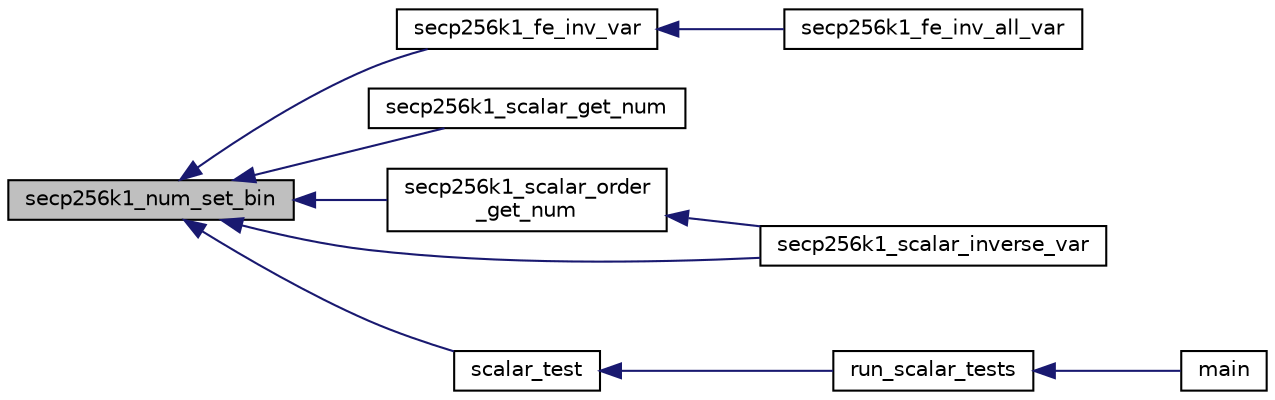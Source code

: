 digraph "secp256k1_num_set_bin"
{
  edge [fontname="Helvetica",fontsize="10",labelfontname="Helvetica",labelfontsize="10"];
  node [fontname="Helvetica",fontsize="10",shape=record];
  rankdir="LR";
  Node71 [label="secp256k1_num_set_bin",height=0.2,width=0.4,color="black", fillcolor="grey75", style="filled", fontcolor="black"];
  Node71 -> Node72 [dir="back",color="midnightblue",fontsize="10",style="solid",fontname="Helvetica"];
  Node72 [label="secp256k1_fe_inv_var",height=0.2,width=0.4,color="black", fillcolor="white", style="filled",URL="$d7/d0b/field__impl_8h.html#a0090ecfb39b34a8965cc16ae1feca5aa"];
  Node72 -> Node73 [dir="back",color="midnightblue",fontsize="10",style="solid",fontname="Helvetica"];
  Node73 [label="secp256k1_fe_inv_all_var",height=0.2,width=0.4,color="black", fillcolor="white", style="filled",URL="$d7/d0b/field__impl_8h.html#a728a757d8960973603be6f3b2aa13f4e"];
  Node71 -> Node74 [dir="back",color="midnightblue",fontsize="10",style="solid",fontname="Helvetica"];
  Node74 [label="secp256k1_scalar_get_num",height=0.2,width=0.4,color="black", fillcolor="white", style="filled",URL="$dd/da5/scalar__impl_8h.html#a75c8cc0159d53eefaf86a296ba882420"];
  Node71 -> Node75 [dir="back",color="midnightblue",fontsize="10",style="solid",fontname="Helvetica"];
  Node75 [label="secp256k1_scalar_order\l_get_num",height=0.2,width=0.4,color="black", fillcolor="white", style="filled",URL="$dd/da5/scalar__impl_8h.html#a54e25150a9e06c01bcc4518b68aa288c",tooltip="secp256k1 curve order, see secp256k1_ecdsa_const_order_as_fe in ecdsa_impl.h "];
  Node75 -> Node76 [dir="back",color="midnightblue",fontsize="10",style="solid",fontname="Helvetica"];
  Node76 [label="secp256k1_scalar_inverse_var",height=0.2,width=0.4,color="black", fillcolor="white", style="filled",URL="$dd/da5/scalar__impl_8h.html#a4a61fe7aed51d7852d651a676e14b0bb"];
  Node71 -> Node76 [dir="back",color="midnightblue",fontsize="10",style="solid",fontname="Helvetica"];
  Node71 -> Node77 [dir="back",color="midnightblue",fontsize="10",style="solid",fontname="Helvetica"];
  Node77 [label="scalar_test",height=0.2,width=0.4,color="black", fillcolor="white", style="filled",URL="$d5/d7f/tests_8c.html#a0ac2e9ed5b8ba27e48fba5150cebfa82"];
  Node77 -> Node78 [dir="back",color="midnightblue",fontsize="10",style="solid",fontname="Helvetica"];
  Node78 [label="run_scalar_tests",height=0.2,width=0.4,color="black", fillcolor="white", style="filled",URL="$d5/d7f/tests_8c.html#afc29a3cda8faeba097ce967f24fcb9d1"];
  Node78 -> Node79 [dir="back",color="midnightblue",fontsize="10",style="solid",fontname="Helvetica"];
  Node79 [label="main",height=0.2,width=0.4,color="black", fillcolor="white", style="filled",URL="$d5/d7f/tests_8c.html#a3c04138a5bfe5d72780bb7e82a18e627"];
}
